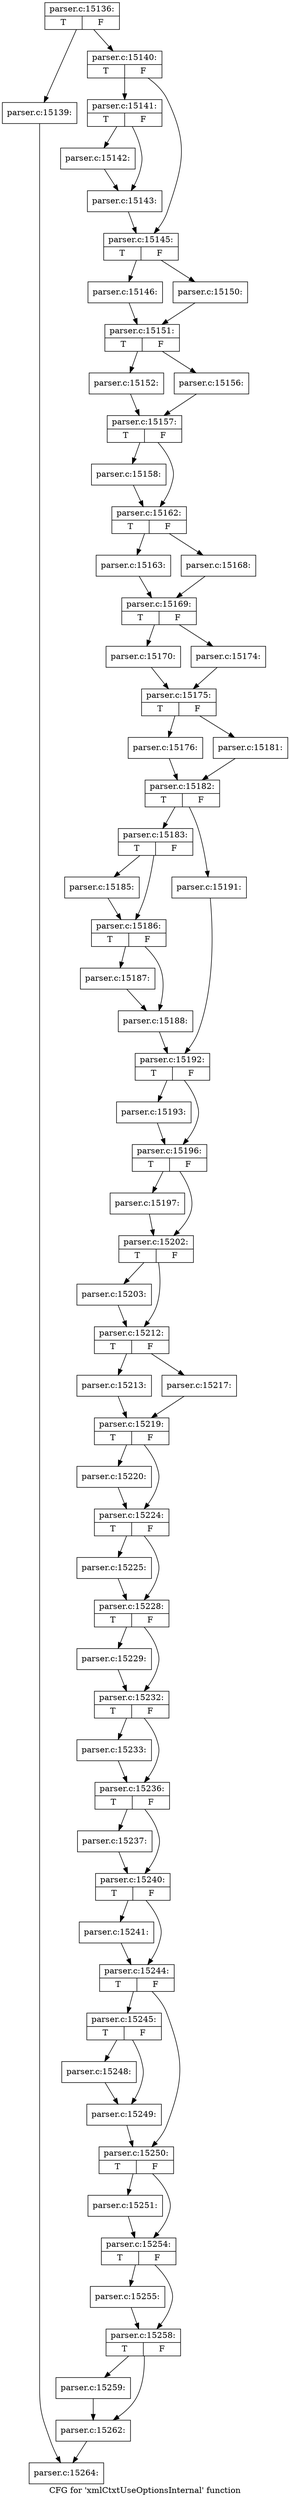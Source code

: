 digraph "CFG for 'xmlCtxtUseOptionsInternal' function" {
	label="CFG for 'xmlCtxtUseOptionsInternal' function";

	Node0x4e6c590 [shape=record,label="{parser.c:15136:|{<s0>T|<s1>F}}"];
	Node0x4e6c590 -> Node0x4e6d010;
	Node0x4e6c590 -> Node0x4e6d060;
	Node0x4e6d010 [shape=record,label="{parser.c:15139:}"];
	Node0x4e6d010 -> Node0x4e6c5e0;
	Node0x4e6d060 [shape=record,label="{parser.c:15140:|{<s0>T|<s1>F}}"];
	Node0x4e6d060 -> Node0x4e6d590;
	Node0x4e6d060 -> Node0x4e6d5e0;
	Node0x4e6d590 [shape=record,label="{parser.c:15141:|{<s0>T|<s1>F}}"];
	Node0x4e6d590 -> Node0x4e6d9a0;
	Node0x4e6d590 -> Node0x4e6d9f0;
	Node0x4e6d9a0 [shape=record,label="{parser.c:15142:}"];
	Node0x4e6d9a0 -> Node0x4e6d9f0;
	Node0x4e6d9f0 [shape=record,label="{parser.c:15143:}"];
	Node0x4e6d9f0 -> Node0x4e6d5e0;
	Node0x4e6d5e0 [shape=record,label="{parser.c:15145:|{<s0>T|<s1>F}}"];
	Node0x4e6d5e0 -> Node0x4e6e5d0;
	Node0x4e6d5e0 -> Node0x4e6e670;
	Node0x4e6e5d0 [shape=record,label="{parser.c:15146:}"];
	Node0x4e6e5d0 -> Node0x4e6e620;
	Node0x4e6e670 [shape=record,label="{parser.c:15150:}"];
	Node0x4e6e670 -> Node0x4e6e620;
	Node0x4e6e620 [shape=record,label="{parser.c:15151:|{<s0>T|<s1>F}}"];
	Node0x4e6e620 -> Node0x4e6f530;
	Node0x4e6e620 -> Node0x4e6f5d0;
	Node0x4e6f530 [shape=record,label="{parser.c:15152:}"];
	Node0x4e6f530 -> Node0x4e6f580;
	Node0x4e6f5d0 [shape=record,label="{parser.c:15156:}"];
	Node0x4e6f5d0 -> Node0x4e6f580;
	Node0x4e6f580 [shape=record,label="{parser.c:15157:|{<s0>T|<s1>F}}"];
	Node0x4e6f580 -> Node0x4e70490;
	Node0x4e6f580 -> Node0x4e704e0;
	Node0x4e70490 [shape=record,label="{parser.c:15158:}"];
	Node0x4e70490 -> Node0x4e704e0;
	Node0x4e704e0 [shape=record,label="{parser.c:15162:|{<s0>T|<s1>F}}"];
	Node0x4e704e0 -> Node0x4e711e0;
	Node0x4e704e0 -> Node0x4e71280;
	Node0x4e711e0 [shape=record,label="{parser.c:15163:}"];
	Node0x4e711e0 -> Node0x4e71230;
	Node0x4e71280 [shape=record,label="{parser.c:15168:}"];
	Node0x4e71280 -> Node0x4e71230;
	Node0x4e71230 [shape=record,label="{parser.c:15169:|{<s0>T|<s1>F}}"];
	Node0x4e71230 -> Node0x4e72140;
	Node0x4e71230 -> Node0x4e721e0;
	Node0x4e72140 [shape=record,label="{parser.c:15170:}"];
	Node0x4e72140 -> Node0x4e72190;
	Node0x4e721e0 [shape=record,label="{parser.c:15174:}"];
	Node0x4e721e0 -> Node0x4e72190;
	Node0x4e72190 [shape=record,label="{parser.c:15175:|{<s0>T|<s1>F}}"];
	Node0x4e72190 -> Node0x4e730a0;
	Node0x4e72190 -> Node0x4e73140;
	Node0x4e730a0 [shape=record,label="{parser.c:15176:}"];
	Node0x4e730a0 -> Node0x4e730f0;
	Node0x4e73140 [shape=record,label="{parser.c:15181:}"];
	Node0x4e73140 -> Node0x4e730f0;
	Node0x4e730f0 [shape=record,label="{parser.c:15182:|{<s0>T|<s1>F}}"];
	Node0x4e730f0 -> Node0x4e73f00;
	Node0x4e730f0 -> Node0x4e749f0;
	Node0x4e73f00 [shape=record,label="{parser.c:15183:|{<s0>T|<s1>F}}"];
	Node0x4e73f00 -> Node0x4e74f60;
	Node0x4e73f00 -> Node0x4e74fb0;
	Node0x4e74f60 [shape=record,label="{parser.c:15185:}"];
	Node0x4e74f60 -> Node0x4e74fb0;
	Node0x4e74fb0 [shape=record,label="{parser.c:15186:|{<s0>T|<s1>F}}"];
	Node0x4e74fb0 -> Node0x4e75680;
	Node0x4e74fb0 -> Node0x4e756d0;
	Node0x4e75680 [shape=record,label="{parser.c:15187:}"];
	Node0x4e75680 -> Node0x4e756d0;
	Node0x4e756d0 [shape=record,label="{parser.c:15188:}"];
	Node0x4e756d0 -> Node0x4e749a0;
	Node0x4e749f0 [shape=record,label="{parser.c:15191:}"];
	Node0x4e749f0 -> Node0x4e749a0;
	Node0x4e749a0 [shape=record,label="{parser.c:15192:|{<s0>T|<s1>F}}"];
	Node0x4e749a0 -> Node0x4e76640;
	Node0x4e749a0 -> Node0x4e76690;
	Node0x4e76640 [shape=record,label="{parser.c:15193:}"];
	Node0x4e76640 -> Node0x4e76690;
	Node0x4e76690 [shape=record,label="{parser.c:15196:|{<s0>T|<s1>F}}"];
	Node0x4e76690 -> Node0x4e77040;
	Node0x4e76690 -> Node0x4e77090;
	Node0x4e77040 [shape=record,label="{parser.c:15197:}"];
	Node0x4e77040 -> Node0x4e77090;
	Node0x4e77090 [shape=record,label="{parser.c:15202:|{<s0>T|<s1>F}}"];
	Node0x4e77090 -> Node0x4e77db0;
	Node0x4e77090 -> Node0x4e77e00;
	Node0x4e77db0 [shape=record,label="{parser.c:15203:}"];
	Node0x4e77db0 -> Node0x4e77e00;
	Node0x4e77e00 [shape=record,label="{parser.c:15212:|{<s0>T|<s1>F}}"];
	Node0x4e77e00 -> Node0x4e786e0;
	Node0x4e77e00 -> Node0x4e79d80;
	Node0x4e786e0 [shape=record,label="{parser.c:15213:}"];
	Node0x4e786e0 -> Node0x4e79d30;
	Node0x4e79d80 [shape=record,label="{parser.c:15217:}"];
	Node0x4e79d80 -> Node0x4e79d30;
	Node0x4e79d30 [shape=record,label="{parser.c:15219:|{<s0>T|<s1>F}}"];
	Node0x4e79d30 -> Node0x4e7ac50;
	Node0x4e79d30 -> Node0x4e7aca0;
	Node0x4e7ac50 [shape=record,label="{parser.c:15220:}"];
	Node0x4e7ac50 -> Node0x4e7aca0;
	Node0x4e7aca0 [shape=record,label="{parser.c:15224:|{<s0>T|<s1>F}}"];
	Node0x4e7aca0 -> Node0x4e7b970;
	Node0x4e7aca0 -> Node0x4e7b9c0;
	Node0x4e7b970 [shape=record,label="{parser.c:15225:}"];
	Node0x4e7b970 -> Node0x4e7b9c0;
	Node0x4e7b9c0 [shape=record,label="{parser.c:15228:|{<s0>T|<s1>F}}"];
	Node0x4e7b9c0 -> Node0x4e7c320;
	Node0x4e7b9c0 -> Node0x4e7c370;
	Node0x4e7c320 [shape=record,label="{parser.c:15229:}"];
	Node0x4e7c320 -> Node0x4e7c370;
	Node0x4e7c370 [shape=record,label="{parser.c:15232:|{<s0>T|<s1>F}}"];
	Node0x4e7c370 -> Node0x4e7ccd0;
	Node0x4e7c370 -> Node0x4e7cd20;
	Node0x4e7ccd0 [shape=record,label="{parser.c:15233:}"];
	Node0x4e7ccd0 -> Node0x4e7cd20;
	Node0x4e7cd20 [shape=record,label="{parser.c:15236:|{<s0>T|<s1>F}}"];
	Node0x4e7cd20 -> Node0x4e7d680;
	Node0x4e7cd20 -> Node0x4e7d6d0;
	Node0x4e7d680 [shape=record,label="{parser.c:15237:}"];
	Node0x4e7d680 -> Node0x4e7d6d0;
	Node0x4e7d6d0 [shape=record,label="{parser.c:15240:|{<s0>T|<s1>F}}"];
	Node0x4e7d6d0 -> Node0x4e7e030;
	Node0x4e7d6d0 -> Node0x4e7e080;
	Node0x4e7e030 [shape=record,label="{parser.c:15241:}"];
	Node0x4e7e030 -> Node0x4e7e080;
	Node0x4e7e080 [shape=record,label="{parser.c:15244:|{<s0>T|<s1>F}}"];
	Node0x4e7e080 -> Node0x4e7e9e0;
	Node0x4e7e080 -> Node0x4e7ea30;
	Node0x4e7e9e0 [shape=record,label="{parser.c:15245:|{<s0>T|<s1>F}}"];
	Node0x4e7e9e0 -> Node0x4e7f2a0;
	Node0x4e7e9e0 -> Node0x4e7f2f0;
	Node0x4e7f2a0 [shape=record,label="{parser.c:15248:}"];
	Node0x4e7f2a0 -> Node0x4e7f2f0;
	Node0x4e7f2f0 [shape=record,label="{parser.c:15249:}"];
	Node0x4e7f2f0 -> Node0x4e7ea30;
	Node0x4e7ea30 [shape=record,label="{parser.c:15250:|{<s0>T|<s1>F}}"];
	Node0x4e7ea30 -> Node0x4e7ff90;
	Node0x4e7ea30 -> Node0x4e802c0;
	Node0x4e7ff90 [shape=record,label="{parser.c:15251:}"];
	Node0x4e7ff90 -> Node0x4e802c0;
	Node0x4e802c0 [shape=record,label="{parser.c:15254:|{<s0>T|<s1>F}}"];
	Node0x4e802c0 -> Node0x4e80bd0;
	Node0x4e802c0 -> Node0x4e80c20;
	Node0x4e80bd0 [shape=record,label="{parser.c:15255:}"];
	Node0x4e80bd0 -> Node0x4e80c20;
	Node0x4e80c20 [shape=record,label="{parser.c:15258:|{<s0>T|<s1>F}}"];
	Node0x4e80c20 -> Node0x4e81580;
	Node0x4e80c20 -> Node0x4e815d0;
	Node0x4e81580 [shape=record,label="{parser.c:15259:}"];
	Node0x4e81580 -> Node0x4e815d0;
	Node0x4e815d0 [shape=record,label="{parser.c:15262:}"];
	Node0x4e815d0 -> Node0x4e6c5e0;
	Node0x4e6c5e0 [shape=record,label="{parser.c:15264:}"];
}
